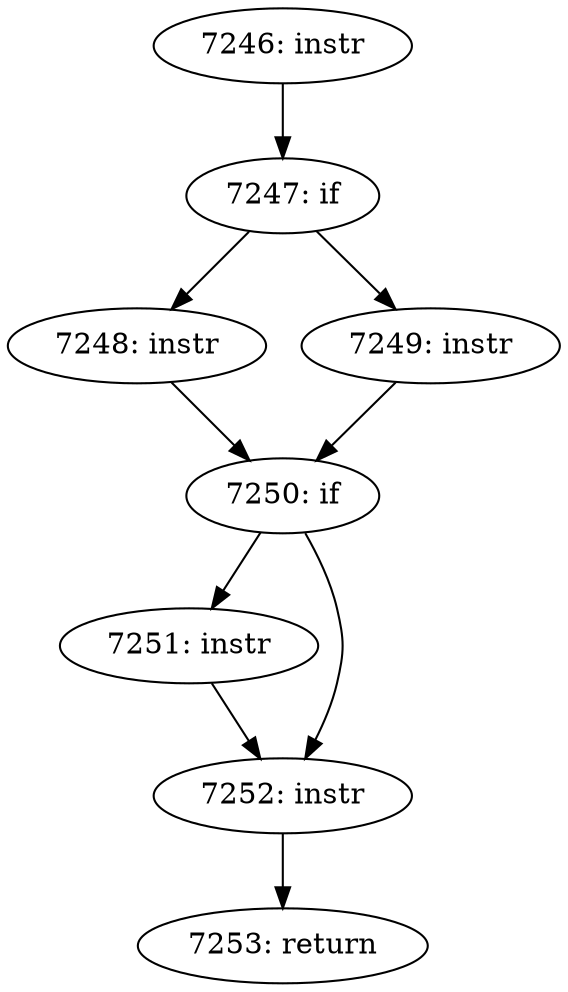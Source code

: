digraph CFG_tcp_copy_to_iovec {
7246 [label="7246: instr"]
	7246 -> 7247
7247 [label="7247: if"]
	7247 -> 7248
	7247 -> 7249
7248 [label="7248: instr"]
	7248 -> 7250
7249 [label="7249: instr"]
	7249 -> 7250
7250 [label="7250: if"]
	7250 -> 7251
	7250 -> 7252
7251 [label="7251: instr"]
	7251 -> 7252
7252 [label="7252: instr"]
	7252 -> 7253
7253 [label="7253: return"]
	
}
